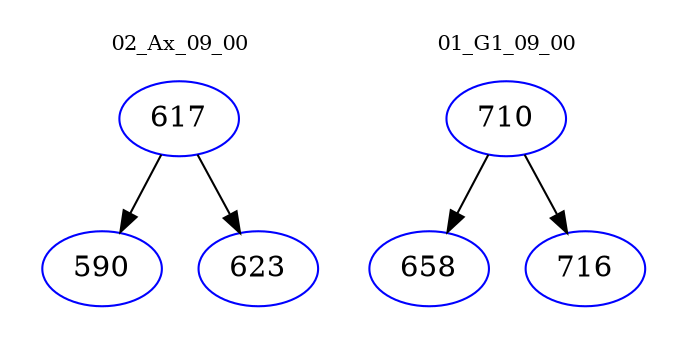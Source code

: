 digraph{
subgraph cluster_0 {
color = white
label = "02_Ax_09_00";
fontsize=10;
T0_617 [label="617", color="blue"]
T0_617 -> T0_590 [color="black"]
T0_590 [label="590", color="blue"]
T0_617 -> T0_623 [color="black"]
T0_623 [label="623", color="blue"]
}
subgraph cluster_1 {
color = white
label = "01_G1_09_00";
fontsize=10;
T1_710 [label="710", color="blue"]
T1_710 -> T1_658 [color="black"]
T1_658 [label="658", color="blue"]
T1_710 -> T1_716 [color="black"]
T1_716 [label="716", color="blue"]
}
}
